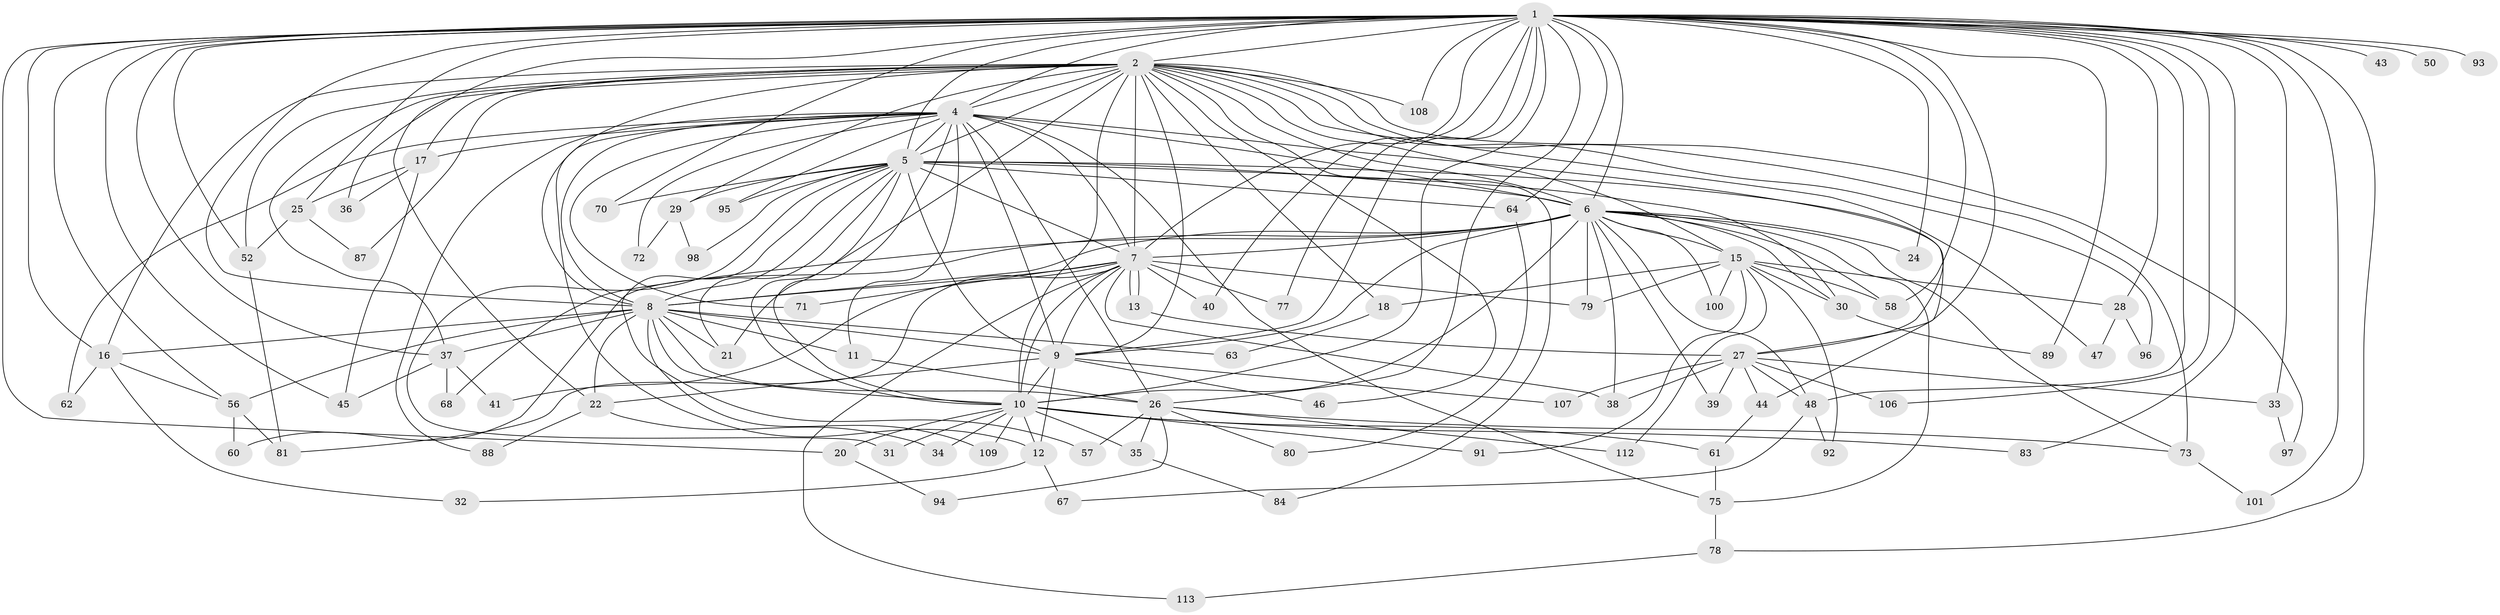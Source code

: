 // Generated by graph-tools (version 1.1) at 2025/23/03/03/25 07:23:42]
// undirected, 86 vertices, 206 edges
graph export_dot {
graph [start="1"]
  node [color=gray90,style=filled];
  1 [super="+3"];
  2 [super="+90"];
  4 [super="+51"];
  5 [super="+110"];
  6 [super="+14"];
  7 [super="+82"];
  8 [super="+114"];
  9 [super="+66"];
  10 [super="+19"];
  11 [super="+65"];
  12;
  13;
  15 [super="+74"];
  16 [super="+69"];
  17;
  18;
  20;
  21 [super="+59"];
  22 [super="+23"];
  24;
  25 [super="+105"];
  26 [super="+42"];
  27 [super="+103"];
  28;
  29;
  30 [super="+49"];
  31;
  32;
  33;
  34;
  35;
  36;
  37 [super="+55"];
  38 [super="+53"];
  39;
  40;
  41;
  43;
  44;
  45 [super="+54"];
  46;
  47;
  48 [super="+102"];
  50;
  52;
  56 [super="+86"];
  57;
  58;
  60;
  61 [super="+76"];
  62 [super="+99"];
  63;
  64;
  67;
  68;
  70;
  71;
  72;
  73 [super="+111"];
  75;
  77;
  78;
  79 [super="+85"];
  80;
  81 [super="+104"];
  83;
  84;
  87;
  88;
  89;
  91;
  92;
  93;
  94;
  95;
  96;
  97;
  98;
  100;
  101;
  106;
  107;
  108;
  109;
  112;
  113;
  1 -- 2 [weight=2];
  1 -- 4 [weight=2];
  1 -- 5 [weight=3];
  1 -- 6 [weight=2];
  1 -- 7 [weight=3];
  1 -- 8 [weight=2];
  1 -- 9 [weight=2];
  1 -- 10 [weight=2];
  1 -- 20;
  1 -- 24;
  1 -- 26;
  1 -- 28;
  1 -- 33;
  1 -- 36;
  1 -- 43 [weight=2];
  1 -- 50 [weight=2];
  1 -- 52;
  1 -- 70;
  1 -- 77;
  1 -- 78;
  1 -- 93 [weight=2];
  1 -- 106;
  1 -- 108;
  1 -- 64;
  1 -- 16;
  1 -- 83;
  1 -- 25;
  1 -- 89;
  1 -- 27;
  1 -- 101;
  1 -- 40;
  1 -- 58;
  1 -- 37;
  1 -- 45;
  1 -- 56;
  1 -- 48;
  2 -- 4 [weight=2];
  2 -- 5;
  2 -- 6 [weight=2];
  2 -- 7;
  2 -- 8;
  2 -- 9;
  2 -- 10;
  2 -- 15;
  2 -- 17;
  2 -- 18;
  2 -- 22;
  2 -- 29;
  2 -- 37;
  2 -- 46;
  2 -- 47;
  2 -- 52;
  2 -- 73;
  2 -- 84;
  2 -- 87;
  2 -- 96;
  2 -- 97;
  2 -- 108;
  2 -- 16;
  2 -- 21;
  4 -- 5;
  4 -- 6;
  4 -- 7;
  4 -- 8;
  4 -- 9;
  4 -- 10;
  4 -- 11;
  4 -- 12;
  4 -- 17;
  4 -- 62 [weight=2];
  4 -- 71;
  4 -- 72;
  4 -- 75;
  4 -- 88;
  4 -- 95;
  4 -- 26;
  4 -- 27;
  5 -- 6;
  5 -- 7;
  5 -- 8;
  5 -- 9;
  5 -- 10;
  5 -- 21;
  5 -- 29;
  5 -- 30;
  5 -- 31;
  5 -- 44;
  5 -- 57;
  5 -- 64;
  5 -- 70;
  5 -- 95;
  5 -- 98;
  6 -- 7;
  6 -- 8;
  6 -- 9 [weight=2];
  6 -- 10;
  6 -- 15;
  6 -- 24;
  6 -- 38;
  6 -- 39;
  6 -- 48;
  6 -- 58;
  6 -- 60;
  6 -- 68;
  6 -- 75;
  6 -- 100;
  6 -- 79;
  6 -- 30;
  6 -- 73;
  7 -- 8;
  7 -- 9;
  7 -- 10 [weight=2];
  7 -- 13;
  7 -- 13;
  7 -- 40;
  7 -- 41;
  7 -- 71;
  7 -- 77;
  7 -- 81;
  7 -- 113;
  7 -- 79;
  7 -- 38;
  8 -- 9;
  8 -- 10;
  8 -- 11;
  8 -- 16;
  8 -- 21;
  8 -- 26;
  8 -- 37;
  8 -- 56;
  8 -- 63;
  8 -- 109 [weight=2];
  8 -- 22;
  9 -- 10;
  9 -- 22;
  9 -- 46;
  9 -- 107;
  9 -- 12;
  10 -- 12;
  10 -- 20;
  10 -- 35;
  10 -- 61;
  10 -- 83;
  10 -- 91;
  10 -- 109;
  10 -- 34;
  10 -- 31;
  11 -- 26;
  12 -- 32;
  12 -- 67;
  13 -- 27;
  15 -- 18;
  15 -- 28;
  15 -- 30;
  15 -- 79;
  15 -- 91;
  15 -- 100;
  15 -- 112;
  15 -- 58;
  15 -- 92;
  16 -- 32;
  16 -- 56;
  16 -- 62;
  17 -- 25;
  17 -- 36;
  17 -- 45;
  18 -- 63;
  20 -- 94;
  22 -- 34;
  22 -- 88;
  25 -- 87;
  25 -- 52;
  26 -- 35;
  26 -- 73;
  26 -- 80;
  26 -- 94;
  26 -- 112;
  26 -- 57;
  27 -- 33;
  27 -- 38;
  27 -- 39;
  27 -- 44;
  27 -- 48;
  27 -- 106;
  27 -- 107;
  28 -- 47;
  28 -- 96;
  29 -- 72;
  29 -- 98;
  30 -- 89;
  33 -- 97;
  35 -- 84;
  37 -- 41;
  37 -- 45;
  37 -- 68;
  44 -- 61;
  48 -- 67;
  48 -- 92;
  52 -- 81;
  56 -- 60;
  56 -- 81;
  61 -- 75;
  64 -- 80;
  73 -- 101;
  75 -- 78;
  78 -- 113;
}
